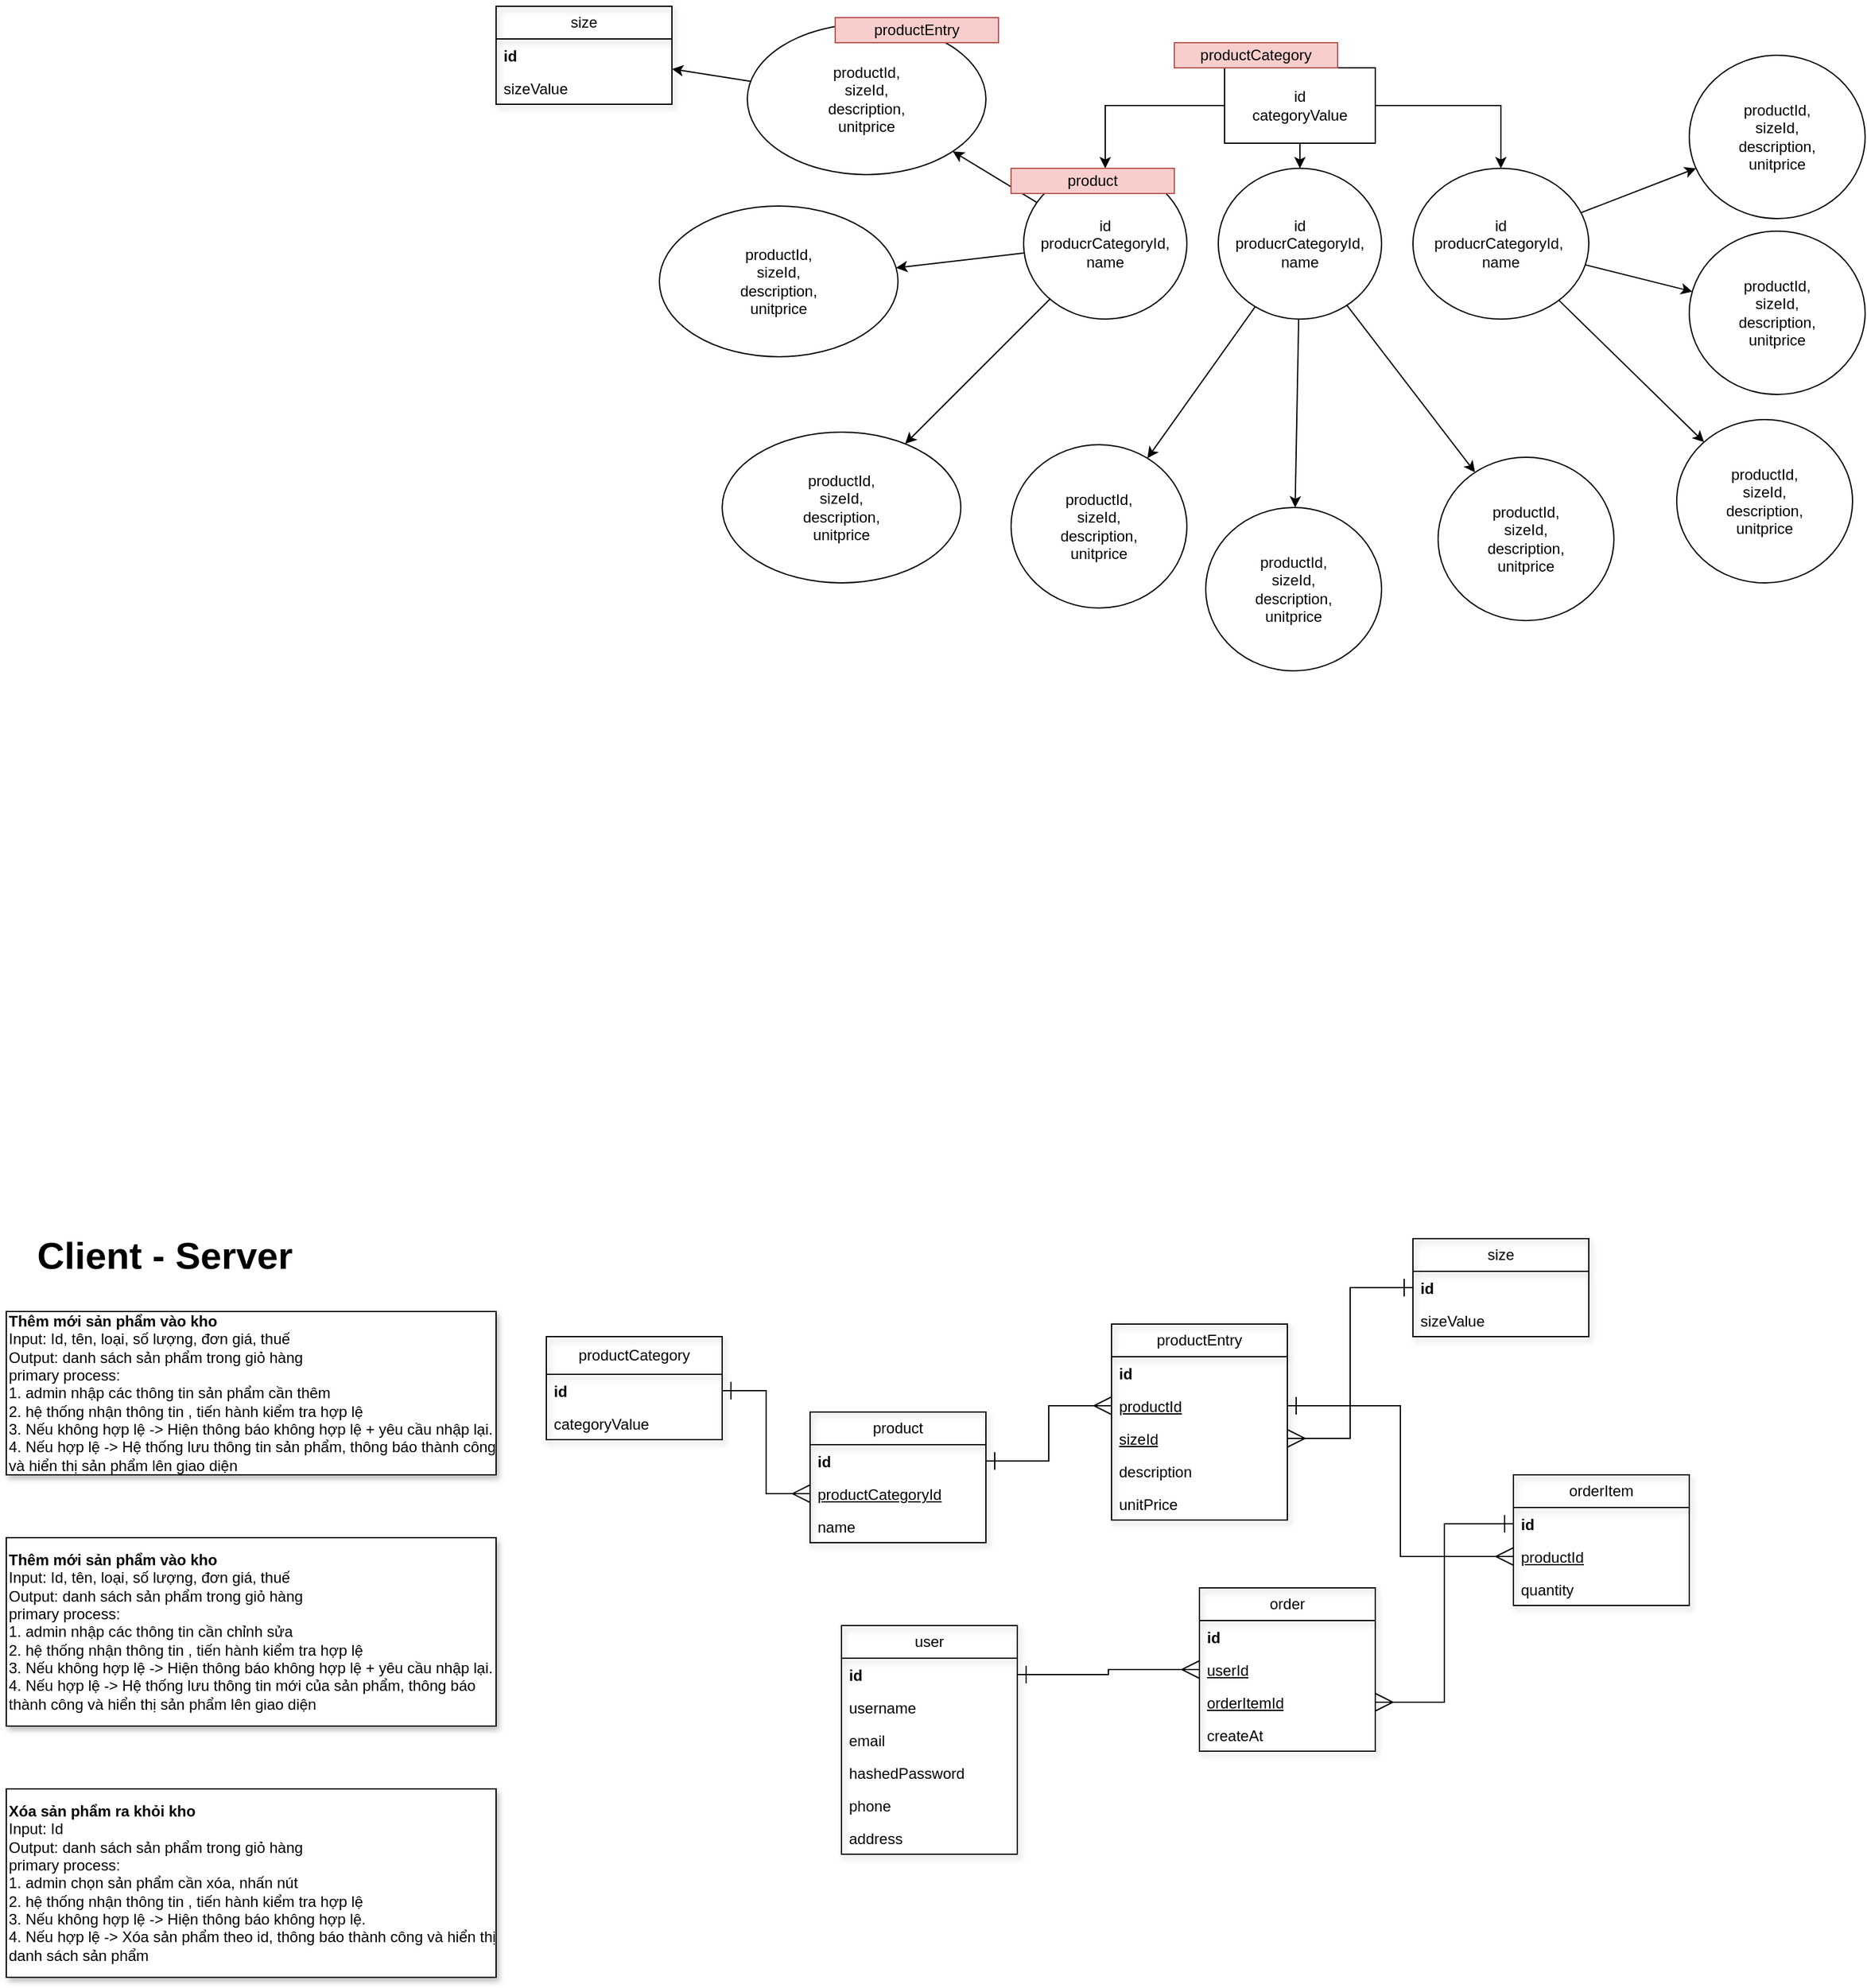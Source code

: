 <mxfile version="24.7.8">
  <diagram name="Page-1" id="acPzlxGzzu86t5qW4b97">
    <mxGraphModel dx="2017" dy="1799" grid="1" gridSize="10" guides="1" tooltips="1" connect="1" arrows="1" fold="1" page="1" pageScale="1" pageWidth="850" pageHeight="1100" math="0" shadow="0">
      <root>
        <mxCell id="0" />
        <mxCell id="1" parent="0" />
        <mxCell id="dJl0CfceRZ5TFpgVp6NR-2" value="&lt;b&gt;&lt;font style=&quot;font-size: 30px;&quot;&gt;Client - Server&amp;nbsp;&lt;/font&gt;&lt;/b&gt;" style="text;html=1;align=center;verticalAlign=middle;resizable=0;points=[];autosize=1;strokeColor=none;fillColor=none;shadow=1;swimlaneLine=1;" parent="1" vertex="1">
          <mxGeometry x="-300" y="200" width="240" height="50" as="geometry" />
        </mxCell>
        <mxCell id="dJl0CfceRZ5TFpgVp6NR-24" value="&lt;b&gt;Thêm mới sản phẩm vào kho&lt;/b&gt;&lt;div&gt;Input: Id, tên, loại, số lượng, đơn giá, thuế&lt;/div&gt;&lt;div&gt;Output: danh sách sản phẩm trong giỏ hàng&lt;br&gt;primary process:&amp;nbsp;&lt;/div&gt;&lt;div&gt;1. admin nhập các thông tin sản phẩm cần thêm&lt;/div&gt;&lt;div&gt;2. hệ thống nhận thông tin , tiến hành kiểm tra hợp lệ&lt;/div&gt;&lt;div&gt;3. Nếu không hợp lệ -&amp;gt; Hiện thông báo không hợp lệ + yêu cầu nhập lại.&lt;/div&gt;&lt;div&gt;4. Nếu hợp lệ -&amp;gt; Hệ thống lưu thông tin sản phẩm, thông báo thành công và hiển thị sản phẩm lên giao diện&lt;/div&gt;" style="rounded=0;whiteSpace=wrap;html=1;align=left;container=1;shadow=1;swimlaneLine=1;" parent="1" vertex="1" collapsed="1">
          <mxGeometry x="-310" y="270" width="390" height="130" as="geometry">
            <mxRectangle x="-310" y="270" width="390" height="150" as="alternateBounds" />
          </mxGeometry>
        </mxCell>
        <mxCell id="dJl0CfceRZ5TFpgVp6NR-26" value="&lt;b&gt;Thêm mới sản phẩm vào kho&lt;/b&gt;&lt;div&gt;Input: Id, tên, loại, số lượng, đơn giá, thuế&lt;/div&gt;&lt;div&gt;Output: danh sách sản phẩm trong giỏ hàng&lt;br&gt;primary process:&amp;nbsp;&lt;/div&gt;&lt;div&gt;1. admin nhập các thông tin cần chỉnh sửa&lt;/div&gt;&lt;div&gt;2. hệ thống nhận thông tin , tiến hành kiểm tra hợp lệ&lt;/div&gt;&lt;div&gt;3. Nếu không hợp lệ -&amp;gt; Hiện thông báo không hợp lệ + yêu cầu nhập lại.&lt;/div&gt;&lt;div&gt;4. Nếu hợp lệ -&amp;gt; Hệ thống lưu thông tin mới của sản phẩm, thông báo thành công và hiển thị sản phẩm lên giao diện&lt;/div&gt;" style="rounded=0;whiteSpace=wrap;html=1;align=left;shadow=1;swimlaneLine=1;" parent="1" vertex="1">
          <mxGeometry x="-310" y="450" width="390" height="150" as="geometry" />
        </mxCell>
        <mxCell id="dJl0CfceRZ5TFpgVp6NR-27" value="&lt;b&gt;Xóa sản phẩm ra khỏi kho&lt;/b&gt;&lt;div&gt;Input: Id&lt;/div&gt;&lt;div&gt;Output: danh sách sản phẩm trong giỏ hàng&lt;br&gt;primary process:&amp;nbsp;&lt;/div&gt;&lt;div&gt;1. admin chọn sản phẩm cần xóa, nhấn nút&lt;/div&gt;&lt;div&gt;2. hệ thống nhận thông tin , tiến hành kiểm tra hợp lệ&lt;/div&gt;&lt;div&gt;3. Nếu không hợp lệ -&amp;gt; Hiện thông báo không hợp lệ.&lt;/div&gt;&lt;div&gt;4. Nếu hợp lệ -&amp;gt; Xóa sản phẩm theo id, thông báo thành công và hiển thị danh sách sản phẩm&lt;/div&gt;" style="rounded=0;whiteSpace=wrap;html=1;align=left;shadow=1;swimlaneLine=1;" parent="1" vertex="1">
          <mxGeometry x="-310" y="650" width="390" height="150" as="geometry" />
        </mxCell>
        <mxCell id="dJl0CfceRZ5TFpgVp6NR-58" value="productCategory" style="swimlane;fontStyle=0;childLayout=stackLayout;horizontal=1;startSize=30;fillColor=none;horizontalStack=0;resizeParent=1;resizeParentMax=0;resizeLast=0;collapsible=1;marginBottom=0;whiteSpace=wrap;html=1;shadow=1;swimlaneLine=1;" parent="1" vertex="1">
          <mxGeometry x="120" y="290" width="140" height="82" as="geometry" />
        </mxCell>
        <mxCell id="dJl0CfceRZ5TFpgVp6NR-59" value="&lt;b&gt;id&lt;/b&gt;" style="text;strokeColor=none;fillColor=none;align=left;verticalAlign=top;spacingLeft=4;spacingRight=4;overflow=hidden;rotatable=0;points=[[0,0.5],[1,0.5]];portConstraint=eastwest;whiteSpace=wrap;html=1;shadow=1;swimlaneLine=1;" parent="dJl0CfceRZ5TFpgVp6NR-58" vertex="1">
          <mxGeometry y="30" width="140" height="26" as="geometry" />
        </mxCell>
        <mxCell id="dJl0CfceRZ5TFpgVp6NR-60" value="categoryValue" style="text;strokeColor=none;fillColor=none;align=left;verticalAlign=top;spacingLeft=4;spacingRight=4;overflow=hidden;rotatable=0;points=[[0,0.5],[1,0.5]];portConstraint=eastwest;whiteSpace=wrap;html=1;shadow=1;swimlaneLine=1;" parent="dJl0CfceRZ5TFpgVp6NR-58" vertex="1">
          <mxGeometry y="56" width="140" height="26" as="geometry" />
        </mxCell>
        <mxCell id="dJl0CfceRZ5TFpgVp6NR-62" value="product" style="swimlane;fontStyle=0;childLayout=stackLayout;horizontal=1;startSize=26;fillColor=none;horizontalStack=0;resizeParent=1;resizeParentMax=0;resizeLast=0;collapsible=1;marginBottom=0;whiteSpace=wrap;html=1;shadow=1;swimlaneLine=1;" parent="1" vertex="1">
          <mxGeometry x="330" y="350" width="140" height="104" as="geometry" />
        </mxCell>
        <mxCell id="dJl0CfceRZ5TFpgVp6NR-63" value="&lt;b&gt;id&lt;/b&gt;" style="text;strokeColor=none;fillColor=none;align=left;verticalAlign=top;spacingLeft=4;spacingRight=4;overflow=hidden;rotatable=0;points=[[0,0.5],[1,0.5]];portConstraint=eastwest;whiteSpace=wrap;html=1;shadow=1;swimlaneLine=1;" parent="dJl0CfceRZ5TFpgVp6NR-62" vertex="1">
          <mxGeometry y="26" width="140" height="26" as="geometry" />
        </mxCell>
        <mxCell id="dJl0CfceRZ5TFpgVp6NR-64" value="&lt;u&gt;productCategoryId&lt;/u&gt;" style="text;strokeColor=none;fillColor=none;align=left;verticalAlign=top;spacingLeft=4;spacingRight=4;overflow=hidden;rotatable=0;points=[[0,0.5],[1,0.5]];portConstraint=eastwest;whiteSpace=wrap;html=1;shadow=1;swimlaneLine=1;" parent="dJl0CfceRZ5TFpgVp6NR-62" vertex="1">
          <mxGeometry y="52" width="140" height="26" as="geometry" />
        </mxCell>
        <mxCell id="dJl0CfceRZ5TFpgVp6NR-66" value="name" style="text;strokeColor=none;fillColor=none;align=left;verticalAlign=top;spacingLeft=4;spacingRight=4;overflow=hidden;rotatable=0;points=[[0,0.5],[1,0.5]];portConstraint=eastwest;whiteSpace=wrap;html=1;shadow=1;swimlaneLine=1;" parent="dJl0CfceRZ5TFpgVp6NR-62" vertex="1">
          <mxGeometry y="78" width="140" height="26" as="geometry" />
        </mxCell>
        <mxCell id="dJl0CfceRZ5TFpgVp6NR-72" value="size" style="swimlane;fontStyle=0;childLayout=stackLayout;horizontal=1;startSize=26;fillColor=none;horizontalStack=0;resizeParent=1;resizeParentMax=0;resizeLast=0;collapsible=1;marginBottom=0;whiteSpace=wrap;html=1;shadow=1;swimlaneLine=1;" parent="1" vertex="1">
          <mxGeometry x="810" y="212" width="140" height="78" as="geometry" />
        </mxCell>
        <mxCell id="dJl0CfceRZ5TFpgVp6NR-75" value="id" style="text;strokeColor=none;fillColor=none;align=left;verticalAlign=top;spacingLeft=4;spacingRight=4;overflow=hidden;rotatable=0;points=[[0,0.5],[1,0.5]];portConstraint=eastwest;whiteSpace=wrap;html=1;shadow=1;swimlaneLine=1;fontStyle=1" parent="dJl0CfceRZ5TFpgVp6NR-72" vertex="1">
          <mxGeometry y="26" width="140" height="26" as="geometry" />
        </mxCell>
        <mxCell id="dJl0CfceRZ5TFpgVp6NR-79" value="sizeValue" style="text;strokeColor=none;fillColor=none;align=left;verticalAlign=top;spacingLeft=4;spacingRight=4;overflow=hidden;rotatable=0;points=[[0,0.5],[1,0.5]];portConstraint=eastwest;whiteSpace=wrap;html=1;shadow=1;swimlaneLine=1;" parent="dJl0CfceRZ5TFpgVp6NR-72" vertex="1">
          <mxGeometry y="52" width="140" height="26" as="geometry" />
        </mxCell>
        <mxCell id="dJl0CfceRZ5TFpgVp6NR-85" value="productEntry" style="swimlane;fontStyle=0;childLayout=stackLayout;horizontal=1;startSize=26;fillColor=none;horizontalStack=0;resizeParent=1;resizeParentMax=0;resizeLast=0;collapsible=1;marginBottom=0;whiteSpace=wrap;html=1;shadow=1;swimlaneLine=1;" parent="1" vertex="1">
          <mxGeometry x="570" y="280" width="140" height="156" as="geometry" />
        </mxCell>
        <mxCell id="fRKewEQARGFsuzfEP794-1" value="&lt;b&gt;id&lt;/b&gt;" style="text;strokeColor=none;fillColor=none;align=left;verticalAlign=top;spacingLeft=4;spacingRight=4;overflow=hidden;rotatable=0;points=[[0,0.5],[1,0.5]];portConstraint=eastwest;whiteSpace=wrap;html=1;shadow=1;swimlaneLine=1;fontStyle=0" vertex="1" parent="dJl0CfceRZ5TFpgVp6NR-85">
          <mxGeometry y="26" width="140" height="26" as="geometry" />
        </mxCell>
        <mxCell id="dJl0CfceRZ5TFpgVp6NR-88" value="productId" style="text;strokeColor=none;fillColor=none;align=left;verticalAlign=top;spacingLeft=4;spacingRight=4;overflow=hidden;rotatable=0;points=[[0,0.5],[1,0.5]];portConstraint=eastwest;whiteSpace=wrap;html=1;shadow=1;swimlaneLine=1;fontStyle=4" parent="dJl0CfceRZ5TFpgVp6NR-85" vertex="1">
          <mxGeometry y="52" width="140" height="26" as="geometry" />
        </mxCell>
        <mxCell id="dJl0CfceRZ5TFpgVp6NR-90" value="sizeId" style="text;strokeColor=none;fillColor=none;align=left;verticalAlign=top;spacingLeft=4;spacingRight=4;overflow=hidden;rotatable=0;points=[[0,0.5],[1,0.5]];portConstraint=eastwest;whiteSpace=wrap;html=1;shadow=1;swimlaneLine=1;fontStyle=4" parent="dJl0CfceRZ5TFpgVp6NR-85" vertex="1">
          <mxGeometry y="78" width="140" height="26" as="geometry" />
        </mxCell>
        <mxCell id="dJl0CfceRZ5TFpgVp6NR-102" value="description" style="text;strokeColor=none;fillColor=none;align=left;verticalAlign=top;spacingLeft=4;spacingRight=4;overflow=hidden;rotatable=0;points=[[0,0.5],[1,0.5]];portConstraint=eastwest;whiteSpace=wrap;html=1;shadow=1;swimlaneLine=1;" parent="dJl0CfceRZ5TFpgVp6NR-85" vertex="1">
          <mxGeometry y="104" width="140" height="26" as="geometry" />
        </mxCell>
        <mxCell id="iHKcxX7ozQ1_yk4ohSgl-32" value="unitPrice" style="text;strokeColor=none;fillColor=none;align=left;verticalAlign=top;spacingLeft=4;spacingRight=4;overflow=hidden;rotatable=0;points=[[0,0.5],[1,0.5]];portConstraint=eastwest;whiteSpace=wrap;html=1;shadow=1;swimlaneLine=1;" parent="dJl0CfceRZ5TFpgVp6NR-85" vertex="1">
          <mxGeometry y="130" width="140" height="26" as="geometry" />
        </mxCell>
        <mxCell id="dJl0CfceRZ5TFpgVp6NR-92" style="edgeStyle=orthogonalEdgeStyle;rounded=0;orthogonalLoop=1;jettySize=auto;html=1;startArrow=ERmany;startFill=0;endArrow=ERone;endFill=0;endSize=12;startSize=12;" parent="1" source="dJl0CfceRZ5TFpgVp6NR-90" target="dJl0CfceRZ5TFpgVp6NR-75" edge="1">
          <mxGeometry relative="1" as="geometry" />
        </mxCell>
        <mxCell id="dJl0CfceRZ5TFpgVp6NR-95" style="edgeStyle=orthogonalEdgeStyle;rounded=0;orthogonalLoop=1;jettySize=auto;html=1;startArrow=ERmany;startFill=0;endArrow=ERone;endFill=0;endSize=12;startSize=12;" parent="1" source="dJl0CfceRZ5TFpgVp6NR-88" target="dJl0CfceRZ5TFpgVp6NR-63" edge="1">
          <mxGeometry relative="1" as="geometry">
            <mxPoint x="730" y="353" as="sourcePoint" />
            <mxPoint x="940" y="319" as="targetPoint" />
          </mxGeometry>
        </mxCell>
        <mxCell id="dJl0CfceRZ5TFpgVp6NR-100" style="edgeStyle=orthogonalEdgeStyle;rounded=0;orthogonalLoop=1;jettySize=auto;html=1;startArrow=ERmany;startFill=0;endArrow=ERone;endFill=0;endSize=12;startSize=12;" parent="1" source="dJl0CfceRZ5TFpgVp6NR-64" target="dJl0CfceRZ5TFpgVp6NR-59" edge="1">
          <mxGeometry relative="1" as="geometry">
            <mxPoint x="390" y="560" as="sourcePoint" />
            <mxPoint x="290" y="630" as="targetPoint" />
          </mxGeometry>
        </mxCell>
        <mxCell id="iHKcxX7ozQ1_yk4ohSgl-11" style="rounded=0;orthogonalLoop=1;jettySize=auto;html=1;" parent="1" source="iHKcxX7ozQ1_yk4ohSgl-1" target="iHKcxX7ozQ1_yk4ohSgl-10" edge="1">
          <mxGeometry relative="1" as="geometry" />
        </mxCell>
        <mxCell id="iHKcxX7ozQ1_yk4ohSgl-13" style="rounded=0;orthogonalLoop=1;jettySize=auto;html=1;" parent="1" source="iHKcxX7ozQ1_yk4ohSgl-1" target="iHKcxX7ozQ1_yk4ohSgl-33" edge="1">
          <mxGeometry relative="1" as="geometry">
            <mxPoint x="359.192" y="-537.998" as="targetPoint" />
          </mxGeometry>
        </mxCell>
        <mxCell id="iHKcxX7ozQ1_yk4ohSgl-15" style="rounded=0;orthogonalLoop=1;jettySize=auto;html=1;" parent="1" source="iHKcxX7ozQ1_yk4ohSgl-1" target="iHKcxX7ozQ1_yk4ohSgl-34" edge="1">
          <mxGeometry relative="1" as="geometry">
            <mxPoint x="363.717" y="-451.521" as="targetPoint" />
          </mxGeometry>
        </mxCell>
        <mxCell id="iHKcxX7ozQ1_yk4ohSgl-1" value="&lt;div&gt;&lt;div&gt;id&lt;/div&gt;&lt;div&gt;producrCategoryId, name&lt;/div&gt;&lt;/div&gt;" style="ellipse;whiteSpace=wrap;html=1;" parent="1" vertex="1">
          <mxGeometry x="500" y="-640" width="130" height="120" as="geometry" />
        </mxCell>
        <mxCell id="iHKcxX7ozQ1_yk4ohSgl-6" style="edgeStyle=orthogonalEdgeStyle;rounded=0;orthogonalLoop=1;jettySize=auto;html=1;" parent="1" source="iHKcxX7ozQ1_yk4ohSgl-2" target="iHKcxX7ozQ1_yk4ohSgl-1" edge="1">
          <mxGeometry relative="1" as="geometry" />
        </mxCell>
        <mxCell id="iHKcxX7ozQ1_yk4ohSgl-7" style="edgeStyle=orthogonalEdgeStyle;rounded=0;orthogonalLoop=1;jettySize=auto;html=1;" parent="1" source="iHKcxX7ozQ1_yk4ohSgl-2" target="iHKcxX7ozQ1_yk4ohSgl-3" edge="1">
          <mxGeometry relative="1" as="geometry" />
        </mxCell>
        <mxCell id="iHKcxX7ozQ1_yk4ohSgl-8" style="edgeStyle=orthogonalEdgeStyle;rounded=0;orthogonalLoop=1;jettySize=auto;html=1;" parent="1" source="iHKcxX7ozQ1_yk4ohSgl-2" target="iHKcxX7ozQ1_yk4ohSgl-4" edge="1">
          <mxGeometry relative="1" as="geometry" />
        </mxCell>
        <mxCell id="iHKcxX7ozQ1_yk4ohSgl-2" value="&lt;div&gt;id&lt;/div&gt;categoryValue" style="whiteSpace=wrap;html=1;" parent="1" vertex="1">
          <mxGeometry x="660" y="-720" width="120" height="60" as="geometry" />
        </mxCell>
        <mxCell id="iHKcxX7ozQ1_yk4ohSgl-22" style="rounded=0;orthogonalLoop=1;jettySize=auto;html=1;" parent="1" source="iHKcxX7ozQ1_yk4ohSgl-3" target="iHKcxX7ozQ1_yk4ohSgl-19" edge="1">
          <mxGeometry relative="1" as="geometry" />
        </mxCell>
        <mxCell id="iHKcxX7ozQ1_yk4ohSgl-23" style="rounded=0;orthogonalLoop=1;jettySize=auto;html=1;" parent="1" source="iHKcxX7ozQ1_yk4ohSgl-3" target="iHKcxX7ozQ1_yk4ohSgl-44" edge="1">
          <mxGeometry relative="1" as="geometry">
            <mxPoint x="847.292" y="-426.501" as="targetPoint" />
          </mxGeometry>
        </mxCell>
        <mxCell id="iHKcxX7ozQ1_yk4ohSgl-24" style="rounded=0;orthogonalLoop=1;jettySize=auto;html=1;" parent="1" source="iHKcxX7ozQ1_yk4ohSgl-3" target="iHKcxX7ozQ1_yk4ohSgl-43" edge="1">
          <mxGeometry relative="1" as="geometry">
            <mxPoint x="727.453" y="-389.957" as="targetPoint" />
          </mxGeometry>
        </mxCell>
        <mxCell id="iHKcxX7ozQ1_yk4ohSgl-3" value="&lt;div&gt;&lt;div&gt;id&lt;/div&gt;&lt;div&gt;producrCategoryId, name&lt;/div&gt;&lt;/div&gt;" style="ellipse;whiteSpace=wrap;html=1;" parent="1" vertex="1">
          <mxGeometry x="655" y="-640" width="130" height="120" as="geometry" />
        </mxCell>
        <mxCell id="iHKcxX7ozQ1_yk4ohSgl-29" style="rounded=0;orthogonalLoop=1;jettySize=auto;html=1;" parent="1" source="iHKcxX7ozQ1_yk4ohSgl-4" target="iHKcxX7ozQ1_yk4ohSgl-45" edge="1">
          <mxGeometry relative="1" as="geometry">
            <mxPoint x="1021.929" y="-668.706" as="targetPoint" />
          </mxGeometry>
        </mxCell>
        <mxCell id="iHKcxX7ozQ1_yk4ohSgl-30" style="rounded=0;orthogonalLoop=1;jettySize=auto;html=1;" parent="1" source="iHKcxX7ozQ1_yk4ohSgl-4" target="iHKcxX7ozQ1_yk4ohSgl-47" edge="1">
          <mxGeometry relative="1" as="geometry">
            <mxPoint x="1070.372" y="-561.695" as="targetPoint" />
          </mxGeometry>
        </mxCell>
        <mxCell id="iHKcxX7ozQ1_yk4ohSgl-31" style="rounded=0;orthogonalLoop=1;jettySize=auto;html=1;" parent="1" source="iHKcxX7ozQ1_yk4ohSgl-4" target="iHKcxX7ozQ1_yk4ohSgl-46" edge="1">
          <mxGeometry relative="1" as="geometry">
            <mxPoint x="1024.338" y="-424.267" as="targetPoint" />
          </mxGeometry>
        </mxCell>
        <mxCell id="iHKcxX7ozQ1_yk4ohSgl-4" value="&lt;div&gt;id&lt;/div&gt;&lt;div&gt;producrCategoryId,&amp;nbsp;&lt;/div&gt;&lt;div&gt;name&lt;/div&gt;" style="ellipse;whiteSpace=wrap;html=1;" parent="1" vertex="1">
          <mxGeometry x="810" y="-640" width="140" height="120" as="geometry" />
        </mxCell>
        <mxCell id="iHKcxX7ozQ1_yk4ohSgl-51" style="rounded=0;orthogonalLoop=1;jettySize=auto;html=1;" parent="1" source="iHKcxX7ozQ1_yk4ohSgl-10" target="iHKcxX7ozQ1_yk4ohSgl-48" edge="1">
          <mxGeometry relative="1" as="geometry" />
        </mxCell>
        <mxCell id="iHKcxX7ozQ1_yk4ohSgl-10" value="&lt;div&gt;productId,&lt;/div&gt;&lt;div&gt;sizeId,&lt;/div&gt;&lt;div&gt;description,&lt;/div&gt;&lt;div&gt;unitprice&lt;/div&gt;" style="ellipse;whiteSpace=wrap;html=1;" parent="1" vertex="1">
          <mxGeometry x="280" y="-755" width="190" height="120" as="geometry" />
        </mxCell>
        <mxCell id="iHKcxX7ozQ1_yk4ohSgl-19" value="&lt;div&gt;productId,&lt;/div&gt;&lt;div&gt;sizeId,&lt;/div&gt;&lt;div&gt;description,&lt;/div&gt;&lt;div&gt;unitprice&lt;/div&gt;" style="ellipse;whiteSpace=wrap;html=1;" parent="1" vertex="1">
          <mxGeometry x="490" y="-420" width="140" height="130" as="geometry" />
        </mxCell>
        <mxCell id="iHKcxX7ozQ1_yk4ohSgl-33" value="&lt;div&gt;productId,&lt;/div&gt;&lt;div&gt;sizeId,&lt;/div&gt;&lt;div&gt;description,&lt;/div&gt;&lt;div&gt;unitprice&lt;/div&gt;" style="ellipse;whiteSpace=wrap;html=1;" parent="1" vertex="1">
          <mxGeometry x="210" y="-610" width="190" height="120" as="geometry" />
        </mxCell>
        <mxCell id="iHKcxX7ozQ1_yk4ohSgl-34" value="&lt;div&gt;productId,&lt;/div&gt;&lt;div&gt;sizeId,&lt;/div&gt;&lt;div&gt;description,&lt;/div&gt;&lt;div&gt;unitprice&lt;/div&gt;" style="ellipse;whiteSpace=wrap;html=1;" parent="1" vertex="1">
          <mxGeometry x="260" y="-430" width="190" height="120" as="geometry" />
        </mxCell>
        <mxCell id="iHKcxX7ozQ1_yk4ohSgl-40" value="productCategory" style="whiteSpace=wrap;html=1;fillColor=#f8cecc;strokeColor=#b85450;" parent="1" vertex="1">
          <mxGeometry x="620" y="-740" width="130" height="20" as="geometry" />
        </mxCell>
        <mxCell id="iHKcxX7ozQ1_yk4ohSgl-41" value="product" style="whiteSpace=wrap;html=1;fillColor=#f8cecc;strokeColor=#b85450;" parent="1" vertex="1">
          <mxGeometry x="490" y="-640" width="130" height="20" as="geometry" />
        </mxCell>
        <mxCell id="iHKcxX7ozQ1_yk4ohSgl-42" value="productEntry" style="whiteSpace=wrap;html=1;fillColor=#f8cecc;strokeColor=#b85450;" parent="1" vertex="1">
          <mxGeometry x="350" y="-760" width="130" height="20" as="geometry" />
        </mxCell>
        <mxCell id="iHKcxX7ozQ1_yk4ohSgl-43" value="&lt;div&gt;productId,&lt;/div&gt;&lt;div&gt;sizeId,&lt;/div&gt;&lt;div&gt;description,&lt;/div&gt;&lt;div&gt;unitprice&lt;/div&gt;" style="ellipse;whiteSpace=wrap;html=1;" parent="1" vertex="1">
          <mxGeometry x="645" y="-370" width="140" height="130" as="geometry" />
        </mxCell>
        <mxCell id="iHKcxX7ozQ1_yk4ohSgl-44" value="&lt;div&gt;productId,&lt;/div&gt;&lt;div&gt;sizeId,&lt;/div&gt;&lt;div&gt;description,&lt;/div&gt;&lt;div&gt;unitprice&lt;/div&gt;" style="ellipse;whiteSpace=wrap;html=1;" parent="1" vertex="1">
          <mxGeometry x="830" y="-410" width="140" height="130" as="geometry" />
        </mxCell>
        <mxCell id="iHKcxX7ozQ1_yk4ohSgl-45" value="&lt;div&gt;productId,&lt;/div&gt;&lt;div&gt;sizeId,&lt;/div&gt;&lt;div&gt;description,&lt;/div&gt;&lt;div&gt;unitprice&lt;/div&gt;" style="ellipse;whiteSpace=wrap;html=1;" parent="1" vertex="1">
          <mxGeometry x="1030" y="-730" width="140" height="130" as="geometry" />
        </mxCell>
        <mxCell id="iHKcxX7ozQ1_yk4ohSgl-46" value="&lt;div&gt;productId,&lt;/div&gt;&lt;div&gt;sizeId,&lt;/div&gt;&lt;div&gt;description,&lt;/div&gt;&lt;div&gt;unitprice&lt;/div&gt;" style="ellipse;whiteSpace=wrap;html=1;" parent="1" vertex="1">
          <mxGeometry x="1020" y="-440" width="140" height="130" as="geometry" />
        </mxCell>
        <mxCell id="iHKcxX7ozQ1_yk4ohSgl-47" value="&lt;div&gt;productId,&lt;/div&gt;&lt;div&gt;sizeId,&lt;/div&gt;&lt;div&gt;description,&lt;/div&gt;&lt;div&gt;unitprice&lt;/div&gt;" style="ellipse;whiteSpace=wrap;html=1;" parent="1" vertex="1">
          <mxGeometry x="1030" y="-590" width="140" height="130" as="geometry" />
        </mxCell>
        <mxCell id="iHKcxX7ozQ1_yk4ohSgl-48" value="size" style="swimlane;fontStyle=0;childLayout=stackLayout;horizontal=1;startSize=26;fillColor=none;horizontalStack=0;resizeParent=1;resizeParentMax=0;resizeLast=0;collapsible=1;marginBottom=0;whiteSpace=wrap;html=1;shadow=1;swimlaneLine=1;" parent="1" vertex="1">
          <mxGeometry x="80" y="-769" width="140" height="78" as="geometry" />
        </mxCell>
        <mxCell id="iHKcxX7ozQ1_yk4ohSgl-49" value="id" style="text;strokeColor=none;fillColor=none;align=left;verticalAlign=top;spacingLeft=4;spacingRight=4;overflow=hidden;rotatable=0;points=[[0,0.5],[1,0.5]];portConstraint=eastwest;whiteSpace=wrap;html=1;shadow=1;swimlaneLine=1;fontStyle=1" parent="iHKcxX7ozQ1_yk4ohSgl-48" vertex="1">
          <mxGeometry y="26" width="140" height="26" as="geometry" />
        </mxCell>
        <mxCell id="iHKcxX7ozQ1_yk4ohSgl-50" value="sizeValue" style="text;strokeColor=none;fillColor=none;align=left;verticalAlign=top;spacingLeft=4;spacingRight=4;overflow=hidden;rotatable=0;points=[[0,0.5],[1,0.5]];portConstraint=eastwest;whiteSpace=wrap;html=1;shadow=1;swimlaneLine=1;" parent="iHKcxX7ozQ1_yk4ohSgl-48" vertex="1">
          <mxGeometry y="52" width="140" height="26" as="geometry" />
        </mxCell>
        <mxCell id="6hbQuDF61tI3d6rNh5Ts-1" value="user" style="swimlane;fontStyle=0;childLayout=stackLayout;horizontal=1;startSize=26;fillColor=none;horizontalStack=0;resizeParent=1;resizeParentMax=0;resizeLast=0;collapsible=1;marginBottom=0;whiteSpace=wrap;html=1;shadow=1;swimlaneLine=1;" parent="1" vertex="1">
          <mxGeometry x="355" y="520" width="140" height="182" as="geometry" />
        </mxCell>
        <mxCell id="6hbQuDF61tI3d6rNh5Ts-2" value="id" style="text;strokeColor=none;fillColor=none;align=left;verticalAlign=top;spacingLeft=4;spacingRight=4;overflow=hidden;rotatable=0;points=[[0,0.5],[1,0.5]];portConstraint=eastwest;whiteSpace=wrap;html=1;shadow=1;swimlaneLine=1;fontStyle=1" parent="6hbQuDF61tI3d6rNh5Ts-1" vertex="1">
          <mxGeometry y="26" width="140" height="26" as="geometry" />
        </mxCell>
        <mxCell id="6hbQuDF61tI3d6rNh5Ts-3" value="username" style="text;strokeColor=none;fillColor=none;align=left;verticalAlign=top;spacingLeft=4;spacingRight=4;overflow=hidden;rotatable=0;points=[[0,0.5],[1,0.5]];portConstraint=eastwest;whiteSpace=wrap;html=1;shadow=1;swimlaneLine=1;" parent="6hbQuDF61tI3d6rNh5Ts-1" vertex="1">
          <mxGeometry y="52" width="140" height="26" as="geometry" />
        </mxCell>
        <mxCell id="6hbQuDF61tI3d6rNh5Ts-4" value="email" style="text;strokeColor=none;fillColor=none;align=left;verticalAlign=top;spacingLeft=4;spacingRight=4;overflow=hidden;rotatable=0;points=[[0,0.5],[1,0.5]];portConstraint=eastwest;whiteSpace=wrap;html=1;shadow=1;swimlaneLine=1;" parent="6hbQuDF61tI3d6rNh5Ts-1" vertex="1">
          <mxGeometry y="78" width="140" height="26" as="geometry" />
        </mxCell>
        <mxCell id="6hbQuDF61tI3d6rNh5Ts-6" value="hashedPassword" style="text;strokeColor=none;fillColor=none;align=left;verticalAlign=top;spacingLeft=4;spacingRight=4;overflow=hidden;rotatable=0;points=[[0,0.5],[1,0.5]];portConstraint=eastwest;whiteSpace=wrap;html=1;shadow=1;swimlaneLine=1;" parent="6hbQuDF61tI3d6rNh5Ts-1" vertex="1">
          <mxGeometry y="104" width="140" height="26" as="geometry" />
        </mxCell>
        <mxCell id="6hbQuDF61tI3d6rNh5Ts-5" value="phone" style="text;strokeColor=none;fillColor=none;align=left;verticalAlign=top;spacingLeft=4;spacingRight=4;overflow=hidden;rotatable=0;points=[[0,0.5],[1,0.5]];portConstraint=eastwest;whiteSpace=wrap;html=1;shadow=1;swimlaneLine=1;" parent="6hbQuDF61tI3d6rNh5Ts-1" vertex="1">
          <mxGeometry y="130" width="140" height="26" as="geometry" />
        </mxCell>
        <mxCell id="6hbQuDF61tI3d6rNh5Ts-7" value="address" style="text;strokeColor=none;fillColor=none;align=left;verticalAlign=top;spacingLeft=4;spacingRight=4;overflow=hidden;rotatable=0;points=[[0,0.5],[1,0.5]];portConstraint=eastwest;whiteSpace=wrap;html=1;shadow=1;swimlaneLine=1;" parent="6hbQuDF61tI3d6rNh5Ts-1" vertex="1">
          <mxGeometry y="156" width="140" height="26" as="geometry" />
        </mxCell>
        <mxCell id="6hbQuDF61tI3d6rNh5Ts-8" value="order" style="swimlane;fontStyle=0;childLayout=stackLayout;horizontal=1;startSize=26;fillColor=none;horizontalStack=0;resizeParent=1;resizeParentMax=0;resizeLast=0;collapsible=1;marginBottom=0;whiteSpace=wrap;html=1;shadow=1;swimlaneLine=1;" parent="1" vertex="1">
          <mxGeometry x="640" y="490" width="140" height="130" as="geometry" />
        </mxCell>
        <mxCell id="6hbQuDF61tI3d6rNh5Ts-9" value="&lt;b&gt;id&lt;/b&gt;" style="text;strokeColor=none;fillColor=none;align=left;verticalAlign=top;spacingLeft=4;spacingRight=4;overflow=hidden;rotatable=0;points=[[0,0.5],[1,0.5]];portConstraint=eastwest;whiteSpace=wrap;html=1;shadow=1;swimlaneLine=1;fontStyle=0" parent="6hbQuDF61tI3d6rNh5Ts-8" vertex="1">
          <mxGeometry y="26" width="140" height="26" as="geometry" />
        </mxCell>
        <mxCell id="6hbQuDF61tI3d6rNh5Ts-32" value="userId" style="text;strokeColor=none;fillColor=none;align=left;verticalAlign=top;spacingLeft=4;spacingRight=4;overflow=hidden;rotatable=0;points=[[0,0.5],[1,0.5]];portConstraint=eastwest;whiteSpace=wrap;html=1;shadow=1;swimlaneLine=1;fontStyle=4" parent="6hbQuDF61tI3d6rNh5Ts-8" vertex="1">
          <mxGeometry y="52" width="140" height="26" as="geometry" />
        </mxCell>
        <mxCell id="6hbQuDF61tI3d6rNh5Ts-10" value="&lt;span&gt;orderItemId&lt;/span&gt;" style="text;strokeColor=none;fillColor=none;align=left;verticalAlign=top;spacingLeft=4;spacingRight=4;overflow=hidden;rotatable=0;points=[[0,0.5],[1,0.5]];portConstraint=eastwest;whiteSpace=wrap;html=1;shadow=1;swimlaneLine=1;fontStyle=4" parent="6hbQuDF61tI3d6rNh5Ts-8" vertex="1">
          <mxGeometry y="78" width="140" height="26" as="geometry" />
        </mxCell>
        <mxCell id="6hbQuDF61tI3d6rNh5Ts-14" value="createAt" style="text;strokeColor=none;fillColor=none;align=left;verticalAlign=top;spacingLeft=4;spacingRight=4;overflow=hidden;rotatable=0;points=[[0,0.5],[1,0.5]];portConstraint=eastwest;whiteSpace=wrap;html=1;shadow=1;swimlaneLine=1;" parent="6hbQuDF61tI3d6rNh5Ts-8" vertex="1">
          <mxGeometry y="104" width="140" height="26" as="geometry" />
        </mxCell>
        <mxCell id="6hbQuDF61tI3d6rNh5Ts-27" value="orderItem" style="swimlane;fontStyle=0;childLayout=stackLayout;horizontal=1;startSize=26;fillColor=none;horizontalStack=0;resizeParent=1;resizeParentMax=0;resizeLast=0;collapsible=1;marginBottom=0;whiteSpace=wrap;html=1;shadow=1;swimlaneLine=1;" parent="1" vertex="1">
          <mxGeometry x="890" y="400" width="140" height="104" as="geometry" />
        </mxCell>
        <mxCell id="6hbQuDF61tI3d6rNh5Ts-28" value="&lt;b&gt;id&lt;/b&gt;" style="text;strokeColor=none;fillColor=none;align=left;verticalAlign=top;spacingLeft=4;spacingRight=4;overflow=hidden;rotatable=0;points=[[0,0.5],[1,0.5]];portConstraint=eastwest;whiteSpace=wrap;html=1;shadow=1;swimlaneLine=1;fontStyle=0" parent="6hbQuDF61tI3d6rNh5Ts-27" vertex="1">
          <mxGeometry y="26" width="140" height="26" as="geometry" />
        </mxCell>
        <mxCell id="6hbQuDF61tI3d6rNh5Ts-30" value="productId" style="text;strokeColor=none;fillColor=none;align=left;verticalAlign=top;spacingLeft=4;spacingRight=4;overflow=hidden;rotatable=0;points=[[0,0.5],[1,0.5]];portConstraint=eastwest;whiteSpace=wrap;html=1;shadow=1;swimlaneLine=1;fontStyle=4" parent="6hbQuDF61tI3d6rNh5Ts-27" vertex="1">
          <mxGeometry y="52" width="140" height="26" as="geometry" />
        </mxCell>
        <mxCell id="6hbQuDF61tI3d6rNh5Ts-34" value="quantity" style="text;strokeColor=none;fillColor=none;align=left;verticalAlign=top;spacingLeft=4;spacingRight=4;overflow=hidden;rotatable=0;points=[[0,0.5],[1,0.5]];portConstraint=eastwest;whiteSpace=wrap;html=1;shadow=1;swimlaneLine=1;fontStyle=0" parent="6hbQuDF61tI3d6rNh5Ts-27" vertex="1">
          <mxGeometry y="78" width="140" height="26" as="geometry" />
        </mxCell>
        <mxCell id="6hbQuDF61tI3d6rNh5Ts-37" style="edgeStyle=orthogonalEdgeStyle;rounded=0;orthogonalLoop=1;jettySize=auto;html=1;startArrow=ERmany;startFill=0;endArrow=ERone;endFill=0;endSize=12;startSize=12;" parent="1" source="6hbQuDF61tI3d6rNh5Ts-10" target="6hbQuDF61tI3d6rNh5Ts-28" edge="1">
          <mxGeometry relative="1" as="geometry">
            <mxPoint x="970" y="500" as="sourcePoint" />
            <mxPoint x="870" y="370" as="targetPoint" />
          </mxGeometry>
        </mxCell>
        <mxCell id="En2W_beMvhcqgURmVTny-1" style="edgeStyle=orthogonalEdgeStyle;rounded=0;orthogonalLoop=1;jettySize=auto;html=1;startArrow=ERmany;startFill=0;endArrow=ERone;endFill=0;endSize=12;startSize=12;" parent="1" source="6hbQuDF61tI3d6rNh5Ts-32" target="6hbQuDF61tI3d6rNh5Ts-2" edge="1">
          <mxGeometry relative="1" as="geometry">
            <mxPoint x="790" y="701" as="sourcePoint" />
            <mxPoint x="940" y="629" as="targetPoint" />
          </mxGeometry>
        </mxCell>
        <mxCell id="En2W_beMvhcqgURmVTny-3" style="edgeStyle=orthogonalEdgeStyle;rounded=0;orthogonalLoop=1;jettySize=auto;html=1;startArrow=ERmany;startFill=0;endArrow=ERone;endFill=0;endSize=12;startSize=12;" parent="1" source="6hbQuDF61tI3d6rNh5Ts-30" target="dJl0CfceRZ5TFpgVp6NR-88" edge="1">
          <mxGeometry relative="1" as="geometry">
            <mxPoint x="840" y="480" as="sourcePoint" />
            <mxPoint x="640" y="480" as="targetPoint" />
          </mxGeometry>
        </mxCell>
      </root>
    </mxGraphModel>
  </diagram>
</mxfile>
